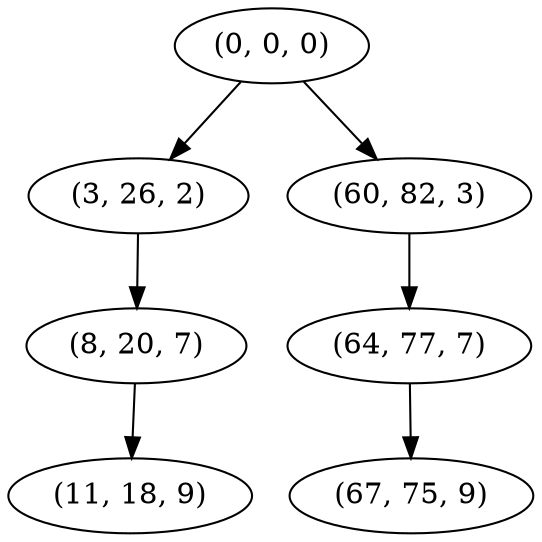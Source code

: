 digraph tree {
    "(0, 0, 0)";
    "(3, 26, 2)";
    "(8, 20, 7)";
    "(11, 18, 9)";
    "(60, 82, 3)";
    "(64, 77, 7)";
    "(67, 75, 9)";
    "(0, 0, 0)" -> "(3, 26, 2)";
    "(0, 0, 0)" -> "(60, 82, 3)";
    "(3, 26, 2)" -> "(8, 20, 7)";
    "(8, 20, 7)" -> "(11, 18, 9)";
    "(60, 82, 3)" -> "(64, 77, 7)";
    "(64, 77, 7)" -> "(67, 75, 9)";
}

